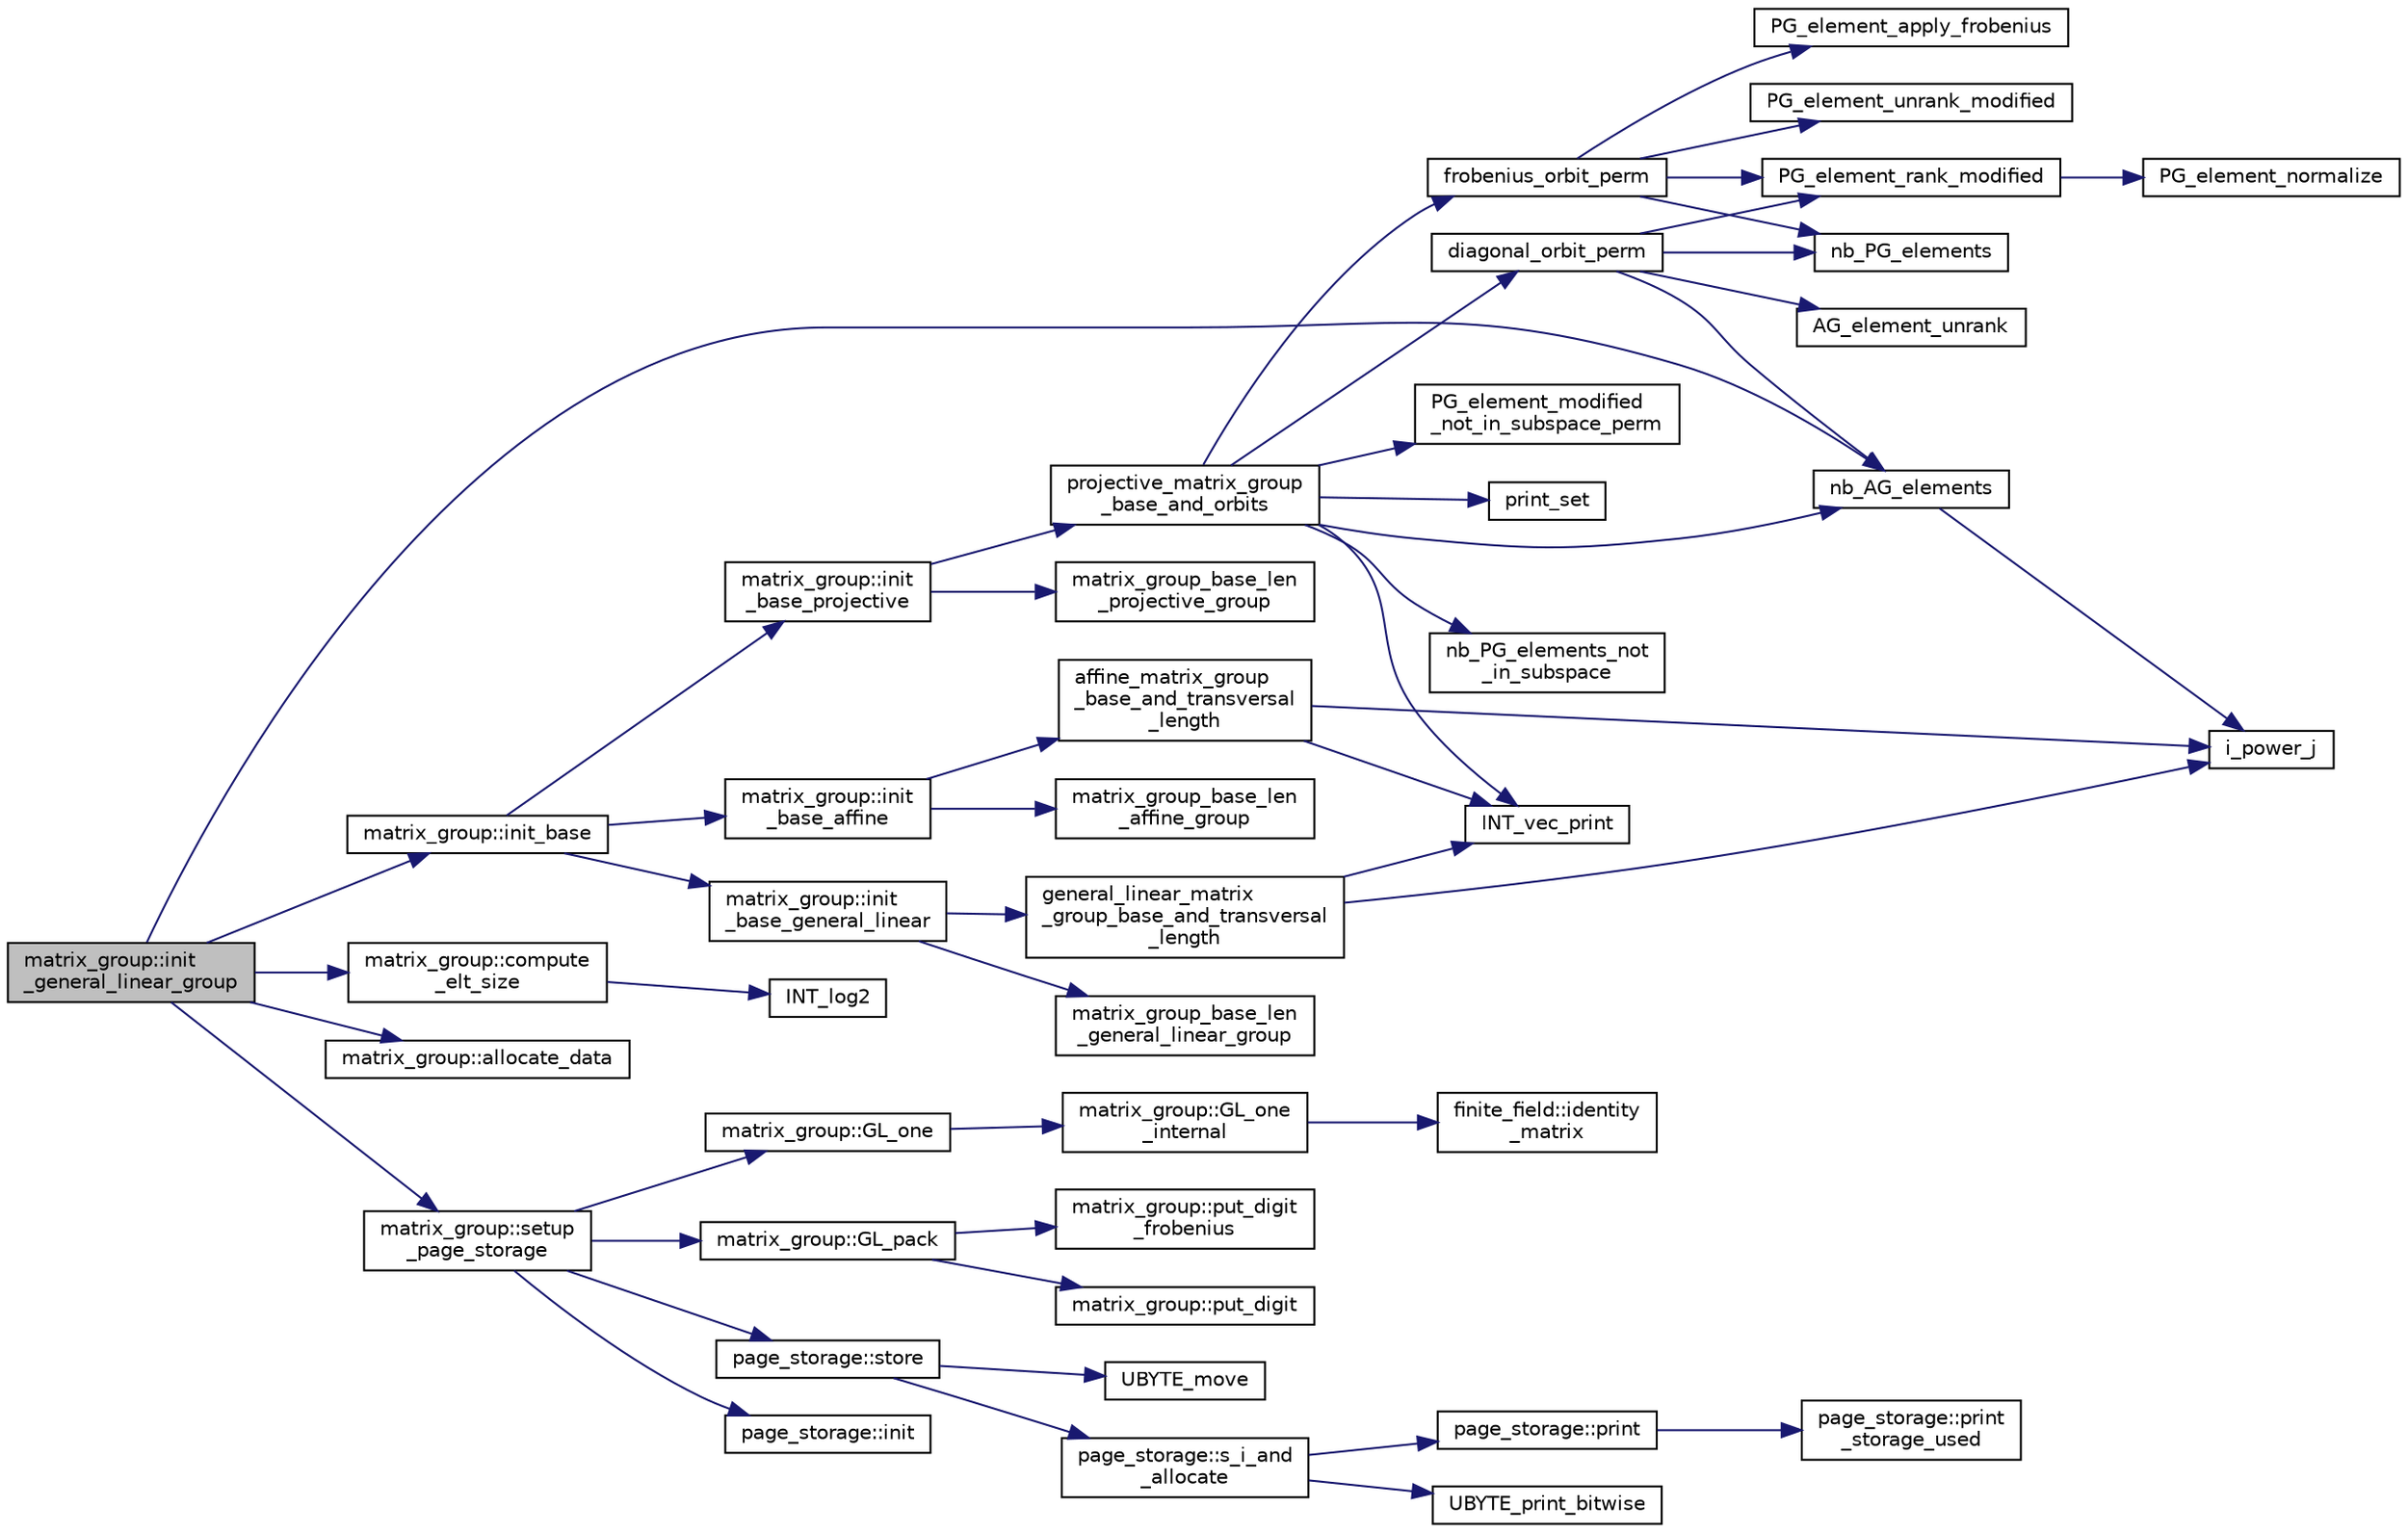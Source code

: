 digraph "matrix_group::init_general_linear_group"
{
  edge [fontname="Helvetica",fontsize="10",labelfontname="Helvetica",labelfontsize="10"];
  node [fontname="Helvetica",fontsize="10",shape=record];
  rankdir="LR";
  Node2225 [label="matrix_group::init\l_general_linear_group",height=0.2,width=0.4,color="black", fillcolor="grey75", style="filled", fontcolor="black"];
  Node2225 -> Node2226 [color="midnightblue",fontsize="10",style="solid",fontname="Helvetica"];
  Node2226 [label="nb_AG_elements",height=0.2,width=0.4,color="black", fillcolor="white", style="filled",URL="$d4/d67/geometry_8h.html#ab9de2574dd403dd453a0d35107f684f5"];
  Node2226 -> Node2227 [color="midnightblue",fontsize="10",style="solid",fontname="Helvetica"];
  Node2227 [label="i_power_j",height=0.2,width=0.4,color="black", fillcolor="white", style="filled",URL="$de/dc5/algebra__and__number__theory_8h.html#a39b321523e8957d701618bb5cac542b5"];
  Node2225 -> Node2228 [color="midnightblue",fontsize="10",style="solid",fontname="Helvetica"];
  Node2228 [label="matrix_group::compute\l_elt_size",height=0.2,width=0.4,color="black", fillcolor="white", style="filled",URL="$d3/ded/classmatrix__group.html#afb94f8d9997e7b6c93f595e576a9c6d6"];
  Node2228 -> Node2229 [color="midnightblue",fontsize="10",style="solid",fontname="Helvetica"];
  Node2229 [label="INT_log2",height=0.2,width=0.4,color="black", fillcolor="white", style="filled",URL="$de/dc5/algebra__and__number__theory_8h.html#af6c380949d2c2562c7053aef0543ec71"];
  Node2225 -> Node2230 [color="midnightblue",fontsize="10",style="solid",fontname="Helvetica"];
  Node2230 [label="matrix_group::allocate_data",height=0.2,width=0.4,color="black", fillcolor="white", style="filled",URL="$d3/ded/classmatrix__group.html#ae6838e1e90d2c24ea1b15246a452c2e6"];
  Node2225 -> Node2231 [color="midnightblue",fontsize="10",style="solid",fontname="Helvetica"];
  Node2231 [label="matrix_group::setup\l_page_storage",height=0.2,width=0.4,color="black", fillcolor="white", style="filled",URL="$d3/ded/classmatrix__group.html#a9752a39a870f8053562d65f9bac110a0"];
  Node2231 -> Node2232 [color="midnightblue",fontsize="10",style="solid",fontname="Helvetica"];
  Node2232 [label="page_storage::init",height=0.2,width=0.4,color="black", fillcolor="white", style="filled",URL="$dc/d72/classpage__storage.html#a53d9d92efcff0000764402fcf7cef6e2"];
  Node2231 -> Node2233 [color="midnightblue",fontsize="10",style="solid",fontname="Helvetica"];
  Node2233 [label="matrix_group::GL_one",height=0.2,width=0.4,color="black", fillcolor="white", style="filled",URL="$d3/ded/classmatrix__group.html#a00890c674cedb856ad2c358aedb25b21"];
  Node2233 -> Node2234 [color="midnightblue",fontsize="10",style="solid",fontname="Helvetica"];
  Node2234 [label="matrix_group::GL_one\l_internal",height=0.2,width=0.4,color="black", fillcolor="white", style="filled",URL="$d3/ded/classmatrix__group.html#a308f9c0bb3c627134bf6d63a5c0721e9"];
  Node2234 -> Node2235 [color="midnightblue",fontsize="10",style="solid",fontname="Helvetica"];
  Node2235 [label="finite_field::identity\l_matrix",height=0.2,width=0.4,color="black", fillcolor="white", style="filled",URL="$df/d5a/classfinite__field.html#a4688997f80b8721560bccec986c23413"];
  Node2231 -> Node2236 [color="midnightblue",fontsize="10",style="solid",fontname="Helvetica"];
  Node2236 [label="matrix_group::GL_pack",height=0.2,width=0.4,color="black", fillcolor="white", style="filled",URL="$d3/ded/classmatrix__group.html#a5701f20e9b4a253ef8299c8122f8d926"];
  Node2236 -> Node2237 [color="midnightblue",fontsize="10",style="solid",fontname="Helvetica"];
  Node2237 [label="matrix_group::put_digit",height=0.2,width=0.4,color="black", fillcolor="white", style="filled",URL="$d3/ded/classmatrix__group.html#aa07f949aaf5a087c4fd021cff839524e"];
  Node2236 -> Node2238 [color="midnightblue",fontsize="10",style="solid",fontname="Helvetica"];
  Node2238 [label="matrix_group::put_digit\l_frobenius",height=0.2,width=0.4,color="black", fillcolor="white", style="filled",URL="$d3/ded/classmatrix__group.html#ab7b1d90899c68cc3bc3ed214a7576153"];
  Node2231 -> Node2239 [color="midnightblue",fontsize="10",style="solid",fontname="Helvetica"];
  Node2239 [label="page_storage::store",height=0.2,width=0.4,color="black", fillcolor="white", style="filled",URL="$dc/d72/classpage__storage.html#a3d04ee0a97310a8211e223ccea1d2d3f"];
  Node2239 -> Node2240 [color="midnightblue",fontsize="10",style="solid",fontname="Helvetica"];
  Node2240 [label="page_storage::s_i_and\l_allocate",height=0.2,width=0.4,color="black", fillcolor="white", style="filled",URL="$dc/d72/classpage__storage.html#aa43eb1ae49a6688771f7a89cbe2cd7bf"];
  Node2240 -> Node2241 [color="midnightblue",fontsize="10",style="solid",fontname="Helvetica"];
  Node2241 [label="page_storage::print",height=0.2,width=0.4,color="black", fillcolor="white", style="filled",URL="$dc/d72/classpage__storage.html#a61e349f7431f6e16328bcfbc7e1d5633"];
  Node2241 -> Node2242 [color="midnightblue",fontsize="10",style="solid",fontname="Helvetica"];
  Node2242 [label="page_storage::print\l_storage_used",height=0.2,width=0.4,color="black", fillcolor="white", style="filled",URL="$dc/d72/classpage__storage.html#a719dd1f54fd300fbc94ca2b750ed4508"];
  Node2240 -> Node2243 [color="midnightblue",fontsize="10",style="solid",fontname="Helvetica"];
  Node2243 [label="UBYTE_print_bitwise",height=0.2,width=0.4,color="black", fillcolor="white", style="filled",URL="$d5/db4/io__and__os_8h.html#a920069ee78174f219534fed767865637"];
  Node2239 -> Node2244 [color="midnightblue",fontsize="10",style="solid",fontname="Helvetica"];
  Node2244 [label="UBYTE_move",height=0.2,width=0.4,color="black", fillcolor="white", style="filled",URL="$d9/d60/discreta_8h.html#ae0491e6776a8371ca5387826b752780b"];
  Node2225 -> Node2245 [color="midnightblue",fontsize="10",style="solid",fontname="Helvetica"];
  Node2245 [label="matrix_group::init_base",height=0.2,width=0.4,color="black", fillcolor="white", style="filled",URL="$d3/ded/classmatrix__group.html#a2b7f41b5e6f58257532c1e24312b89e2"];
  Node2245 -> Node2246 [color="midnightblue",fontsize="10",style="solid",fontname="Helvetica"];
  Node2246 [label="matrix_group::init\l_base_projective",height=0.2,width=0.4,color="black", fillcolor="white", style="filled",URL="$d3/ded/classmatrix__group.html#a49cfcd22180b66ca629a9d55a82cd126"];
  Node2246 -> Node2247 [color="midnightblue",fontsize="10",style="solid",fontname="Helvetica"];
  Node2247 [label="matrix_group_base_len\l_projective_group",height=0.2,width=0.4,color="black", fillcolor="white", style="filled",URL="$de/dc5/algebra__and__number__theory_8h.html#a076a893d14b9769c19fd1748154033bc"];
  Node2246 -> Node2248 [color="midnightblue",fontsize="10",style="solid",fontname="Helvetica"];
  Node2248 [label="projective_matrix_group\l_base_and_orbits",height=0.2,width=0.4,color="black", fillcolor="white", style="filled",URL="$de/dc5/algebra__and__number__theory_8h.html#a71480fe79b972a0fad3641522f529b9d"];
  Node2248 -> Node2249 [color="midnightblue",fontsize="10",style="solid",fontname="Helvetica"];
  Node2249 [label="nb_PG_elements_not\l_in_subspace",height=0.2,width=0.4,color="black", fillcolor="white", style="filled",URL="$d4/d67/geometry_8h.html#a3d91cd5837ab4c11dce288f616fb8a9b"];
  Node2248 -> Node2250 [color="midnightblue",fontsize="10",style="solid",fontname="Helvetica"];
  Node2250 [label="PG_element_modified\l_not_in_subspace_perm",height=0.2,width=0.4,color="black", fillcolor="white", style="filled",URL="$d4/d67/geometry_8h.html#a14cfe45d125781ded8ccad7f547cebfc"];
  Node2248 -> Node2251 [color="midnightblue",fontsize="10",style="solid",fontname="Helvetica"];
  Node2251 [label="print_set",height=0.2,width=0.4,color="black", fillcolor="white", style="filled",URL="$d0/dd1/blt_8h.html#a8c1a5fc71aea7ff31d181f0103196a24"];
  Node2248 -> Node2226 [color="midnightblue",fontsize="10",style="solid",fontname="Helvetica"];
  Node2248 -> Node2252 [color="midnightblue",fontsize="10",style="solid",fontname="Helvetica"];
  Node2252 [label="diagonal_orbit_perm",height=0.2,width=0.4,color="black", fillcolor="white", style="filled",URL="$d4/d95/group__generators_8_c.html#aa6bbdf4744cf75e8f826e454ca163b31"];
  Node2252 -> Node2253 [color="midnightblue",fontsize="10",style="solid",fontname="Helvetica"];
  Node2253 [label="nb_PG_elements",height=0.2,width=0.4,color="black", fillcolor="white", style="filled",URL="$d4/d67/geometry_8h.html#ada56c56cb5c7b39553dc0391f2df1cee"];
  Node2252 -> Node2226 [color="midnightblue",fontsize="10",style="solid",fontname="Helvetica"];
  Node2252 -> Node2254 [color="midnightblue",fontsize="10",style="solid",fontname="Helvetica"];
  Node2254 [label="AG_element_unrank",height=0.2,width=0.4,color="black", fillcolor="white", style="filled",URL="$d4/d67/geometry_8h.html#a4a33b86c87b2879b97cfa1327abe2885"];
  Node2252 -> Node2255 [color="midnightblue",fontsize="10",style="solid",fontname="Helvetica"];
  Node2255 [label="PG_element_rank_modified",height=0.2,width=0.4,color="black", fillcolor="white", style="filled",URL="$d4/d67/geometry_8h.html#a9cd1a8bf5b88a038e33862f6c2c3dd36"];
  Node2255 -> Node2256 [color="midnightblue",fontsize="10",style="solid",fontname="Helvetica"];
  Node2256 [label="PG_element_normalize",height=0.2,width=0.4,color="black", fillcolor="white", style="filled",URL="$df/de4/projective_8_c.html#a5a4c3c1158bad6bab0d786c616bd0996"];
  Node2248 -> Node2257 [color="midnightblue",fontsize="10",style="solid",fontname="Helvetica"];
  Node2257 [label="frobenius_orbit_perm",height=0.2,width=0.4,color="black", fillcolor="white", style="filled",URL="$d4/d95/group__generators_8_c.html#a124056d24ceea20b62791e8f7b7dd7e3"];
  Node2257 -> Node2253 [color="midnightblue",fontsize="10",style="solid",fontname="Helvetica"];
  Node2257 -> Node2258 [color="midnightblue",fontsize="10",style="solid",fontname="Helvetica"];
  Node2258 [label="PG_element_unrank_modified",height=0.2,width=0.4,color="black", fillcolor="white", style="filled",URL="$d4/d67/geometry_8h.html#a83ae9b605d496f6a90345303f6efae64"];
  Node2257 -> Node2255 [color="midnightblue",fontsize="10",style="solid",fontname="Helvetica"];
  Node2257 -> Node2259 [color="midnightblue",fontsize="10",style="solid",fontname="Helvetica"];
  Node2259 [label="PG_element_apply_frobenius",height=0.2,width=0.4,color="black", fillcolor="white", style="filled",URL="$d4/d67/geometry_8h.html#a4961a3ed7c7205cd78c1ef21730bec7c"];
  Node2248 -> Node2260 [color="midnightblue",fontsize="10",style="solid",fontname="Helvetica"];
  Node2260 [label="INT_vec_print",height=0.2,width=0.4,color="black", fillcolor="white", style="filled",URL="$df/dbf/sajeeb_8_c.html#a79a5901af0b47dd0d694109543c027fe"];
  Node2245 -> Node2261 [color="midnightblue",fontsize="10",style="solid",fontname="Helvetica"];
  Node2261 [label="matrix_group::init\l_base_affine",height=0.2,width=0.4,color="black", fillcolor="white", style="filled",URL="$d3/ded/classmatrix__group.html#a2210282843acc1347ea2a32620b8989a"];
  Node2261 -> Node2262 [color="midnightblue",fontsize="10",style="solid",fontname="Helvetica"];
  Node2262 [label="matrix_group_base_len\l_affine_group",height=0.2,width=0.4,color="black", fillcolor="white", style="filled",URL="$de/dc5/algebra__and__number__theory_8h.html#a42ed38dd30e75ca9c315d973bee50305"];
  Node2261 -> Node2263 [color="midnightblue",fontsize="10",style="solid",fontname="Helvetica"];
  Node2263 [label="affine_matrix_group\l_base_and_transversal\l_length",height=0.2,width=0.4,color="black", fillcolor="white", style="filled",URL="$de/dc5/algebra__and__number__theory_8h.html#a947965c22c62e4e04c54c9fe267d63ab"];
  Node2263 -> Node2227 [color="midnightblue",fontsize="10",style="solid",fontname="Helvetica"];
  Node2263 -> Node2260 [color="midnightblue",fontsize="10",style="solid",fontname="Helvetica"];
  Node2245 -> Node2264 [color="midnightblue",fontsize="10",style="solid",fontname="Helvetica"];
  Node2264 [label="matrix_group::init\l_base_general_linear",height=0.2,width=0.4,color="black", fillcolor="white", style="filled",URL="$d3/ded/classmatrix__group.html#af2d84056c46dafaed6ecb1edc2463c19"];
  Node2264 -> Node2265 [color="midnightblue",fontsize="10",style="solid",fontname="Helvetica"];
  Node2265 [label="matrix_group_base_len\l_general_linear_group",height=0.2,width=0.4,color="black", fillcolor="white", style="filled",URL="$de/dc5/algebra__and__number__theory_8h.html#a01b8e54f7c8c3ea523e6042228981013"];
  Node2264 -> Node2266 [color="midnightblue",fontsize="10",style="solid",fontname="Helvetica"];
  Node2266 [label="general_linear_matrix\l_group_base_and_transversal\l_length",height=0.2,width=0.4,color="black", fillcolor="white", style="filled",URL="$de/dc5/algebra__and__number__theory_8h.html#a7a47638d706bd9f4e88f50fa042da7bb"];
  Node2266 -> Node2227 [color="midnightblue",fontsize="10",style="solid",fontname="Helvetica"];
  Node2266 -> Node2260 [color="midnightblue",fontsize="10",style="solid",fontname="Helvetica"];
}
